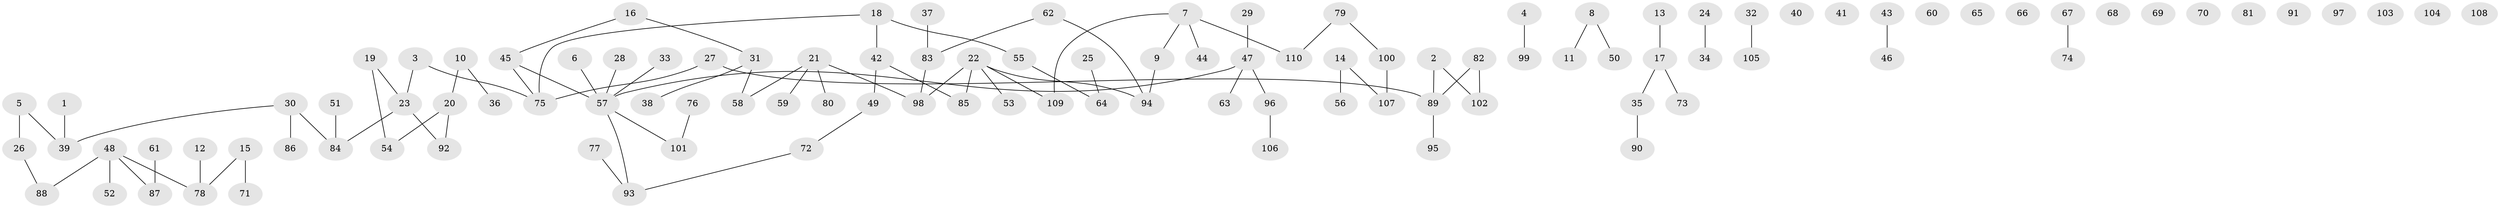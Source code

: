 // Generated by graph-tools (version 1.1) at 2025/49/03/09/25 03:49:09]
// undirected, 110 vertices, 94 edges
graph export_dot {
graph [start="1"]
  node [color=gray90,style=filled];
  1;
  2;
  3;
  4;
  5;
  6;
  7;
  8;
  9;
  10;
  11;
  12;
  13;
  14;
  15;
  16;
  17;
  18;
  19;
  20;
  21;
  22;
  23;
  24;
  25;
  26;
  27;
  28;
  29;
  30;
  31;
  32;
  33;
  34;
  35;
  36;
  37;
  38;
  39;
  40;
  41;
  42;
  43;
  44;
  45;
  46;
  47;
  48;
  49;
  50;
  51;
  52;
  53;
  54;
  55;
  56;
  57;
  58;
  59;
  60;
  61;
  62;
  63;
  64;
  65;
  66;
  67;
  68;
  69;
  70;
  71;
  72;
  73;
  74;
  75;
  76;
  77;
  78;
  79;
  80;
  81;
  82;
  83;
  84;
  85;
  86;
  87;
  88;
  89;
  90;
  91;
  92;
  93;
  94;
  95;
  96;
  97;
  98;
  99;
  100;
  101;
  102;
  103;
  104;
  105;
  106;
  107;
  108;
  109;
  110;
  1 -- 39;
  2 -- 89;
  2 -- 102;
  3 -- 23;
  3 -- 75;
  4 -- 99;
  5 -- 26;
  5 -- 39;
  6 -- 57;
  7 -- 9;
  7 -- 44;
  7 -- 109;
  7 -- 110;
  8 -- 11;
  8 -- 50;
  9 -- 94;
  10 -- 20;
  10 -- 36;
  12 -- 78;
  13 -- 17;
  14 -- 56;
  14 -- 107;
  15 -- 71;
  15 -- 78;
  16 -- 31;
  16 -- 45;
  17 -- 35;
  17 -- 73;
  18 -- 42;
  18 -- 55;
  18 -- 75;
  19 -- 23;
  19 -- 54;
  20 -- 54;
  20 -- 92;
  21 -- 58;
  21 -- 59;
  21 -- 80;
  21 -- 98;
  22 -- 53;
  22 -- 85;
  22 -- 94;
  22 -- 98;
  22 -- 109;
  23 -- 84;
  23 -- 92;
  24 -- 34;
  25 -- 64;
  26 -- 88;
  27 -- 75;
  27 -- 89;
  28 -- 57;
  29 -- 47;
  30 -- 39;
  30 -- 84;
  30 -- 86;
  31 -- 38;
  31 -- 58;
  32 -- 105;
  33 -- 57;
  35 -- 90;
  37 -- 83;
  42 -- 49;
  42 -- 85;
  43 -- 46;
  45 -- 57;
  45 -- 75;
  47 -- 57;
  47 -- 63;
  47 -- 96;
  48 -- 52;
  48 -- 78;
  48 -- 87;
  48 -- 88;
  49 -- 72;
  51 -- 84;
  55 -- 64;
  57 -- 93;
  57 -- 101;
  61 -- 87;
  62 -- 83;
  62 -- 94;
  67 -- 74;
  72 -- 93;
  76 -- 101;
  77 -- 93;
  79 -- 100;
  79 -- 110;
  82 -- 89;
  82 -- 102;
  83 -- 98;
  89 -- 95;
  96 -- 106;
  100 -- 107;
}
